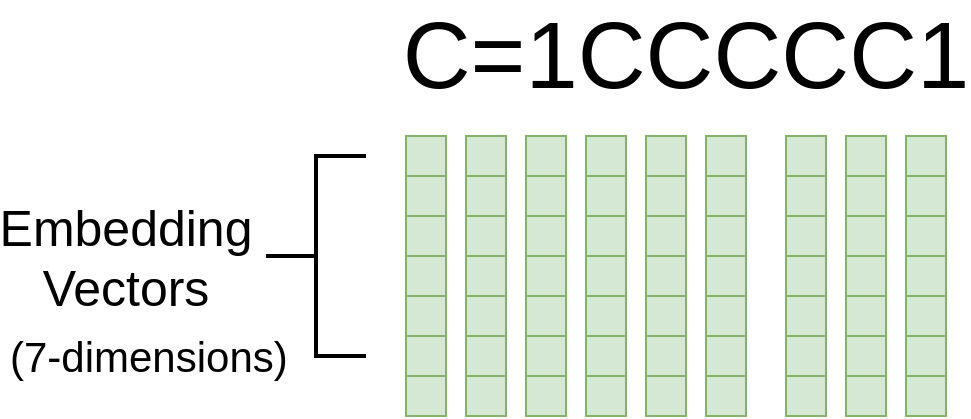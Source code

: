 <mxfile version="14.4.8" type="google"><diagram id="8dufZb3REi1Ukj5O5jzW" name="Page-1"><mxGraphModel dx="1368" dy="754" grid="1" gridSize="10" guides="1" tooltips="1" connect="1" arrows="1" fold="1" page="1" pageScale="1" pageWidth="1100" pageHeight="850" math="0" shadow="0"><root><mxCell id="0"/><mxCell id="1" parent="0"/><mxCell id="Cu5XGVcQH0YeKoU_ueBg-1" value="C=1CCCCC1" style="text;html=1;strokeColor=none;fillColor=none;align=center;verticalAlign=middle;whiteSpace=wrap;rounded=0;fontSize=47;" vertex="1" parent="1"><mxGeometry x="530" y="190" width="40" height="20" as="geometry"/></mxCell><mxCell id="Cu5XGVcQH0YeKoU_ueBg-8" value="" style="group;fillColor=#d5e8d4;strokeColor=#82b366;" vertex="1" connectable="0" parent="1"><mxGeometry x="410" y="240" width="20" height="140" as="geometry"/></mxCell><mxCell id="Cu5XGVcQH0YeKoU_ueBg-2" value="" style="rounded=0;whiteSpace=wrap;html=1;fillColor=#d5e8d4;strokeColor=#82b366;" vertex="1" parent="Cu5XGVcQH0YeKoU_ueBg-8"><mxGeometry width="20" height="140" as="geometry"/></mxCell><mxCell id="Cu5XGVcQH0YeKoU_ueBg-5" value="" style="rounded=0;whiteSpace=wrap;html=1;fillColor=#d5e8d4;strokeColor=#82b366;" vertex="1" parent="Cu5XGVcQH0YeKoU_ueBg-8"><mxGeometry y="20" width="20" height="20" as="geometry"/></mxCell><mxCell id="Cu5XGVcQH0YeKoU_ueBg-6" value="" style="rounded=0;whiteSpace=wrap;html=1;fillColor=#d5e8d4;strokeColor=#82b366;" vertex="1" parent="Cu5XGVcQH0YeKoU_ueBg-8"><mxGeometry y="60" width="20" height="20" as="geometry"/></mxCell><mxCell id="Cu5XGVcQH0YeKoU_ueBg-7" value="" style="rounded=0;whiteSpace=wrap;html=1;fillColor=#d5e8d4;strokeColor=#82b366;" vertex="1" parent="Cu5XGVcQH0YeKoU_ueBg-8"><mxGeometry y="100" width="20" height="20" as="geometry"/></mxCell><mxCell id="Cu5XGVcQH0YeKoU_ueBg-14" value="" style="group;fillColor=#d5e8d4;strokeColor=#82b366;" vertex="1" connectable="0" parent="1"><mxGeometry x="440" y="240" width="20" height="140" as="geometry"/></mxCell><mxCell id="Cu5XGVcQH0YeKoU_ueBg-15" value="" style="rounded=0;whiteSpace=wrap;html=1;fillColor=#d5e8d4;strokeColor=#82b366;" vertex="1" parent="Cu5XGVcQH0YeKoU_ueBg-14"><mxGeometry width="20" height="140" as="geometry"/></mxCell><mxCell id="Cu5XGVcQH0YeKoU_ueBg-16" value="" style="rounded=0;whiteSpace=wrap;html=1;fillColor=#d5e8d4;strokeColor=#82b366;" vertex="1" parent="Cu5XGVcQH0YeKoU_ueBg-14"><mxGeometry y="20" width="20" height="20" as="geometry"/></mxCell><mxCell id="Cu5XGVcQH0YeKoU_ueBg-17" value="" style="rounded=0;whiteSpace=wrap;html=1;fillColor=#d5e8d4;strokeColor=#82b366;" vertex="1" parent="Cu5XGVcQH0YeKoU_ueBg-14"><mxGeometry y="60" width="20" height="20" as="geometry"/></mxCell><mxCell id="Cu5XGVcQH0YeKoU_ueBg-18" value="" style="rounded=0;whiteSpace=wrap;html=1;fillColor=#d5e8d4;strokeColor=#82b366;" vertex="1" parent="Cu5XGVcQH0YeKoU_ueBg-14"><mxGeometry y="100" width="20" height="20" as="geometry"/></mxCell><mxCell id="Cu5XGVcQH0YeKoU_ueBg-19" value="" style="group;fillColor=#d5e8d4;strokeColor=#82b366;" vertex="1" connectable="0" parent="1"><mxGeometry x="470" y="240" width="20" height="140" as="geometry"/></mxCell><mxCell id="Cu5XGVcQH0YeKoU_ueBg-20" value="" style="rounded=0;whiteSpace=wrap;html=1;fillColor=#d5e8d4;strokeColor=#82b366;" vertex="1" parent="Cu5XGVcQH0YeKoU_ueBg-19"><mxGeometry width="20" height="140" as="geometry"/></mxCell><mxCell id="Cu5XGVcQH0YeKoU_ueBg-21" value="" style="rounded=0;whiteSpace=wrap;html=1;fillColor=#d5e8d4;strokeColor=#82b366;" vertex="1" parent="Cu5XGVcQH0YeKoU_ueBg-19"><mxGeometry y="20" width="20" height="20" as="geometry"/></mxCell><mxCell id="Cu5XGVcQH0YeKoU_ueBg-22" value="" style="rounded=0;whiteSpace=wrap;html=1;fillColor=#d5e8d4;strokeColor=#82b366;" vertex="1" parent="Cu5XGVcQH0YeKoU_ueBg-19"><mxGeometry y="60" width="20" height="20" as="geometry"/></mxCell><mxCell id="Cu5XGVcQH0YeKoU_ueBg-23" value="" style="rounded=0;whiteSpace=wrap;html=1;fillColor=#d5e8d4;strokeColor=#82b366;" vertex="1" parent="Cu5XGVcQH0YeKoU_ueBg-19"><mxGeometry y="100" width="20" height="20" as="geometry"/></mxCell><mxCell id="Cu5XGVcQH0YeKoU_ueBg-24" value="" style="group;fillColor=#d5e8d4;strokeColor=#82b366;" vertex="1" connectable="0" parent="1"><mxGeometry x="500" y="240" width="20" height="140" as="geometry"/></mxCell><mxCell id="Cu5XGVcQH0YeKoU_ueBg-25" value="" style="rounded=0;whiteSpace=wrap;html=1;fillColor=#d5e8d4;strokeColor=#82b366;" vertex="1" parent="Cu5XGVcQH0YeKoU_ueBg-24"><mxGeometry width="20" height="140" as="geometry"/></mxCell><mxCell id="Cu5XGVcQH0YeKoU_ueBg-26" value="" style="rounded=0;whiteSpace=wrap;html=1;fillColor=#d5e8d4;strokeColor=#82b366;" vertex="1" parent="Cu5XGVcQH0YeKoU_ueBg-24"><mxGeometry y="20" width="20" height="20" as="geometry"/></mxCell><mxCell id="Cu5XGVcQH0YeKoU_ueBg-27" value="" style="rounded=0;whiteSpace=wrap;html=1;fillColor=#d5e8d4;strokeColor=#82b366;" vertex="1" parent="Cu5XGVcQH0YeKoU_ueBg-24"><mxGeometry y="60" width="20" height="20" as="geometry"/></mxCell><mxCell id="Cu5XGVcQH0YeKoU_ueBg-28" value="" style="rounded=0;whiteSpace=wrap;html=1;fillColor=#d5e8d4;strokeColor=#82b366;" vertex="1" parent="Cu5XGVcQH0YeKoU_ueBg-24"><mxGeometry y="100" width="20" height="20" as="geometry"/></mxCell><mxCell id="Cu5XGVcQH0YeKoU_ueBg-29" value="" style="group;fillColor=#d5e8d4;strokeColor=#82b366;" vertex="1" connectable="0" parent="1"><mxGeometry x="530" y="240" width="20" height="140" as="geometry"/></mxCell><mxCell id="Cu5XGVcQH0YeKoU_ueBg-30" value="" style="rounded=0;whiteSpace=wrap;html=1;fillColor=#d5e8d4;strokeColor=#82b366;" vertex="1" parent="Cu5XGVcQH0YeKoU_ueBg-29"><mxGeometry width="20" height="140" as="geometry"/></mxCell><mxCell id="Cu5XGVcQH0YeKoU_ueBg-31" value="" style="rounded=0;whiteSpace=wrap;html=1;fillColor=#d5e8d4;strokeColor=#82b366;" vertex="1" parent="Cu5XGVcQH0YeKoU_ueBg-29"><mxGeometry y="20" width="20" height="20" as="geometry"/></mxCell><mxCell id="Cu5XGVcQH0YeKoU_ueBg-32" value="" style="rounded=0;whiteSpace=wrap;html=1;fillColor=#d5e8d4;strokeColor=#82b366;" vertex="1" parent="Cu5XGVcQH0YeKoU_ueBg-29"><mxGeometry y="60" width="20" height="20" as="geometry"/></mxCell><mxCell id="Cu5XGVcQH0YeKoU_ueBg-33" value="" style="rounded=0;whiteSpace=wrap;html=1;fillColor=#d5e8d4;strokeColor=#82b366;" vertex="1" parent="Cu5XGVcQH0YeKoU_ueBg-29"><mxGeometry y="100" width="20" height="20" as="geometry"/></mxCell><mxCell id="Cu5XGVcQH0YeKoU_ueBg-34" value="" style="group;fillColor=#d5e8d4;strokeColor=#82b366;" vertex="1" connectable="0" parent="1"><mxGeometry x="560" y="240" width="20" height="140" as="geometry"/></mxCell><mxCell id="Cu5XGVcQH0YeKoU_ueBg-35" value="" style="rounded=0;whiteSpace=wrap;html=1;fillColor=#d5e8d4;strokeColor=#82b366;" vertex="1" parent="Cu5XGVcQH0YeKoU_ueBg-34"><mxGeometry width="20" height="140" as="geometry"/></mxCell><mxCell id="Cu5XGVcQH0YeKoU_ueBg-36" value="" style="rounded=0;whiteSpace=wrap;html=1;fillColor=#d5e8d4;strokeColor=#82b366;" vertex="1" parent="Cu5XGVcQH0YeKoU_ueBg-34"><mxGeometry y="20" width="20" height="20" as="geometry"/></mxCell><mxCell id="Cu5XGVcQH0YeKoU_ueBg-37" value="" style="rounded=0;whiteSpace=wrap;html=1;fillColor=#d5e8d4;strokeColor=#82b366;" vertex="1" parent="Cu5XGVcQH0YeKoU_ueBg-34"><mxGeometry y="60" width="20" height="20" as="geometry"/></mxCell><mxCell id="Cu5XGVcQH0YeKoU_ueBg-38" value="" style="rounded=0;whiteSpace=wrap;html=1;fillColor=#d5e8d4;strokeColor=#82b366;" vertex="1" parent="Cu5XGVcQH0YeKoU_ueBg-34"><mxGeometry y="100" width="20" height="20" as="geometry"/></mxCell><mxCell id="Cu5XGVcQH0YeKoU_ueBg-39" value="" style="group;fillColor=#d5e8d4;strokeColor=#82b366;" vertex="1" connectable="0" parent="1"><mxGeometry x="600" y="240" width="20" height="140" as="geometry"/></mxCell><mxCell id="Cu5XGVcQH0YeKoU_ueBg-40" value="" style="rounded=0;whiteSpace=wrap;html=1;fillColor=#d5e8d4;strokeColor=#82b366;" vertex="1" parent="Cu5XGVcQH0YeKoU_ueBg-39"><mxGeometry width="20" height="140" as="geometry"/></mxCell><mxCell id="Cu5XGVcQH0YeKoU_ueBg-41" value="" style="rounded=0;whiteSpace=wrap;html=1;fillColor=#d5e8d4;strokeColor=#82b366;" vertex="1" parent="Cu5XGVcQH0YeKoU_ueBg-39"><mxGeometry y="20" width="20" height="20" as="geometry"/></mxCell><mxCell id="Cu5XGVcQH0YeKoU_ueBg-42" value="" style="rounded=0;whiteSpace=wrap;html=1;fillColor=#d5e8d4;strokeColor=#82b366;" vertex="1" parent="Cu5XGVcQH0YeKoU_ueBg-39"><mxGeometry y="60" width="20" height="20" as="geometry"/></mxCell><mxCell id="Cu5XGVcQH0YeKoU_ueBg-43" value="" style="rounded=0;whiteSpace=wrap;html=1;fillColor=#d5e8d4;strokeColor=#82b366;" vertex="1" parent="Cu5XGVcQH0YeKoU_ueBg-39"><mxGeometry y="100" width="20" height="20" as="geometry"/></mxCell><mxCell id="Cu5XGVcQH0YeKoU_ueBg-44" value="" style="group;fillColor=#d5e8d4;strokeColor=#82b366;" vertex="1" connectable="0" parent="1"><mxGeometry x="630" y="240" width="20" height="140" as="geometry"/></mxCell><mxCell id="Cu5XGVcQH0YeKoU_ueBg-45" value="" style="rounded=0;whiteSpace=wrap;html=1;fillColor=#d5e8d4;strokeColor=#82b366;" vertex="1" parent="Cu5XGVcQH0YeKoU_ueBg-44"><mxGeometry width="20" height="140" as="geometry"/></mxCell><mxCell id="Cu5XGVcQH0YeKoU_ueBg-46" value="" style="rounded=0;whiteSpace=wrap;html=1;fillColor=#d5e8d4;strokeColor=#82b366;" vertex="1" parent="Cu5XGVcQH0YeKoU_ueBg-44"><mxGeometry y="20" width="20" height="20" as="geometry"/></mxCell><mxCell id="Cu5XGVcQH0YeKoU_ueBg-47" value="" style="rounded=0;whiteSpace=wrap;html=1;fillColor=#d5e8d4;strokeColor=#82b366;" vertex="1" parent="Cu5XGVcQH0YeKoU_ueBg-44"><mxGeometry y="60" width="20" height="20" as="geometry"/></mxCell><mxCell id="Cu5XGVcQH0YeKoU_ueBg-48" value="" style="rounded=0;whiteSpace=wrap;html=1;fillColor=#d5e8d4;strokeColor=#82b366;" vertex="1" parent="Cu5XGVcQH0YeKoU_ueBg-44"><mxGeometry y="100" width="20" height="20" as="geometry"/></mxCell><mxCell id="Cu5XGVcQH0YeKoU_ueBg-49" value="" style="group;fillColor=#d5e8d4;strokeColor=#82b366;" vertex="1" connectable="0" parent="1"><mxGeometry x="660" y="240" width="20" height="140" as="geometry"/></mxCell><mxCell id="Cu5XGVcQH0YeKoU_ueBg-50" value="" style="rounded=0;whiteSpace=wrap;html=1;fillColor=#d5e8d4;strokeColor=#82b366;" vertex="1" parent="Cu5XGVcQH0YeKoU_ueBg-49"><mxGeometry width="20" height="140" as="geometry"/></mxCell><mxCell id="Cu5XGVcQH0YeKoU_ueBg-51" value="" style="rounded=0;whiteSpace=wrap;html=1;fillColor=#d5e8d4;strokeColor=#82b366;" vertex="1" parent="Cu5XGVcQH0YeKoU_ueBg-49"><mxGeometry y="20" width="20" height="20" as="geometry"/></mxCell><mxCell id="Cu5XGVcQH0YeKoU_ueBg-52" value="" style="rounded=0;whiteSpace=wrap;html=1;fillColor=#d5e8d4;strokeColor=#82b366;" vertex="1" parent="Cu5XGVcQH0YeKoU_ueBg-49"><mxGeometry y="60" width="20" height="20" as="geometry"/></mxCell><mxCell id="Cu5XGVcQH0YeKoU_ueBg-53" value="" style="rounded=0;whiteSpace=wrap;html=1;fillColor=#d5e8d4;strokeColor=#82b366;" vertex="1" parent="Cu5XGVcQH0YeKoU_ueBg-49"><mxGeometry y="100" width="20" height="20" as="geometry"/></mxCell><mxCell id="Cu5XGVcQH0YeKoU_ueBg-56" value="" style="strokeWidth=2;html=1;shape=mxgraph.flowchart.annotation_2;align=left;labelPosition=right;pointerEvents=1;fontSize=47;" vertex="1" parent="1"><mxGeometry x="340" y="250" width="50" height="100" as="geometry"/></mxCell><mxCell id="Cu5XGVcQH0YeKoU_ueBg-57" value="&lt;div style=&quot;font-size: 25px;&quot;&gt;&lt;font style=&quot;font-size: 25px;&quot;&gt;Embedding &lt;br style=&quot;font-size: 25px;&quot;&gt;&lt;/font&gt;&lt;/div&gt;&lt;div style=&quot;font-size: 25px;&quot;&gt;&lt;font style=&quot;font-size: 25px;&quot;&gt;Vectors&lt;/font&gt;&lt;br style=&quot;font-size: 25px;&quot;&gt;&lt;/div&gt;" style="text;html=1;strokeColor=none;fillColor=none;align=center;verticalAlign=middle;whiteSpace=wrap;rounded=0;fontSize=25;" vertex="1" parent="1"><mxGeometry x="250" y="290" width="40" height="20" as="geometry"/></mxCell><mxCell id="Cu5XGVcQH0YeKoU_ueBg-58" value="&lt;div style=&quot;font-size: 21px;&quot; align=&quot;left&quot;&gt;(7-dimensions)&lt;/div&gt;" style="text;html=1;strokeColor=none;fillColor=none;align=left;verticalAlign=middle;whiteSpace=wrap;rounded=0;fontSize=21;" vertex="1" parent="1"><mxGeometry x="210" y="340" width="190" height="20" as="geometry"/></mxCell></root></mxGraphModel></diagram></mxfile>